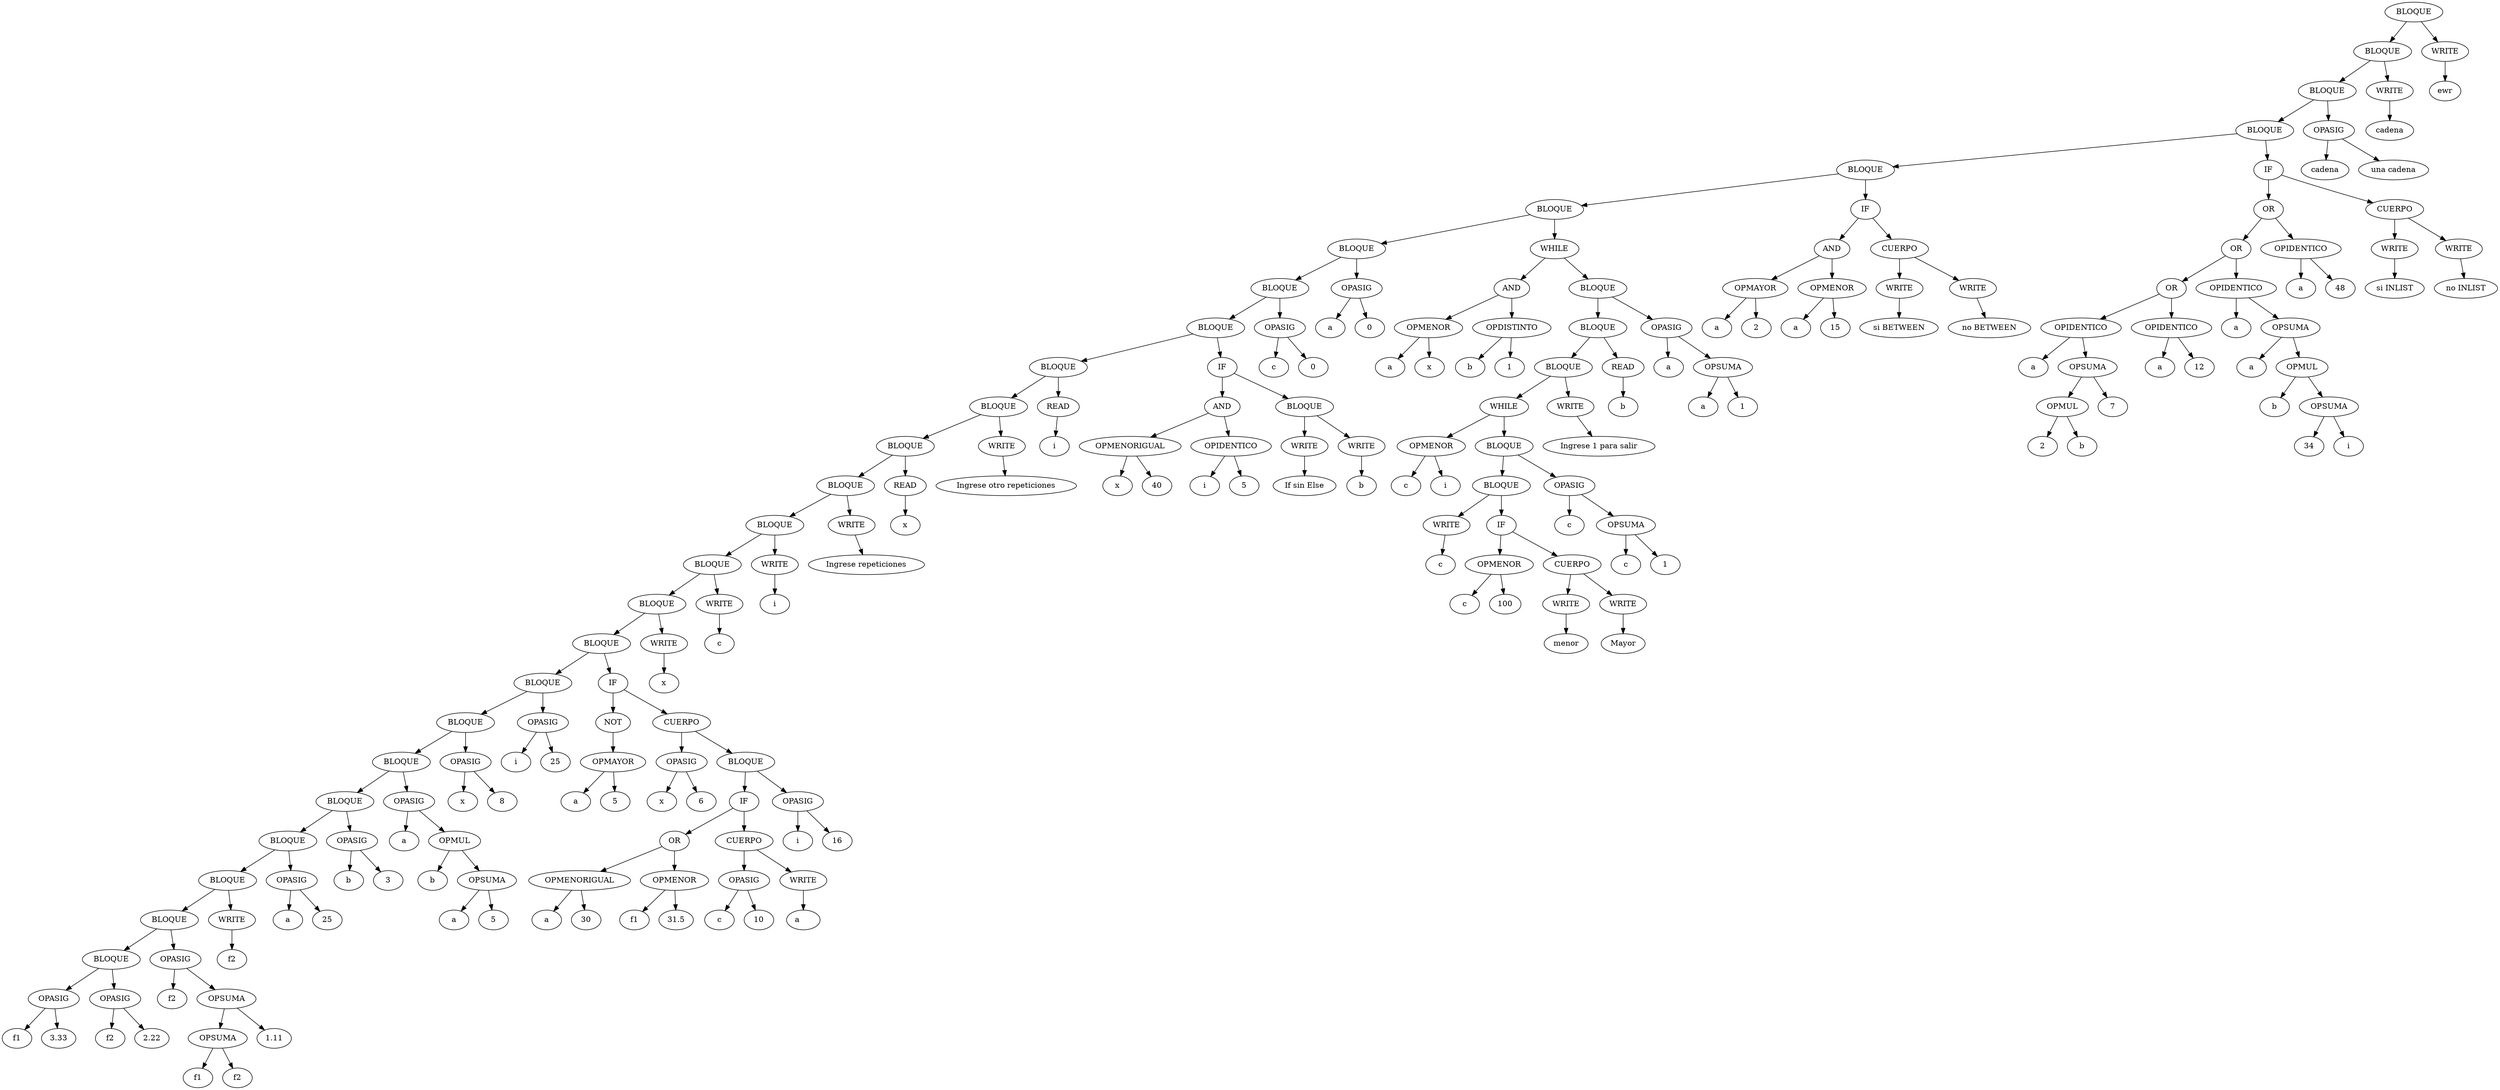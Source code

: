 digraph BST {
x0 [label=<BLOQUE>];
x1 [label=<BLOQUE>];
x0 -> x1;
x3 [label=<BLOQUE>];
x1 -> x3;
x7 [label=<BLOQUE>];
x3 -> x7;
x15 [label=<BLOQUE>];
x7 -> x15;
x31 [label=<BLOQUE>];
x15 -> x31;
x63 [label=<BLOQUE>];
x31 -> x63;
x127 [label=<BLOQUE>];
x63 -> x127;
x255 [label=<BLOQUE>];
x127 -> x255;
x511 [label=<BLOQUE>];
x255 -> x511;
x1023 [label=<BLOQUE>];
x511 -> x1023;
x2047 [label=<BLOQUE>];
x1023 -> x2047;
x4095 [label=<BLOQUE>];
x2047 -> x4095;
x8191 [label=<BLOQUE>];
x4095 -> x8191;
x16383 [label=<BLOQUE>];
x8191 -> x16383;
x32767 [label=<BLOQUE>];
x16383 -> x32767;
x65535 [label=<BLOQUE>];
x32767 -> x65535;
x131071 [label=<BLOQUE>];
x65535 -> x131071;
x262143 [label=<BLOQUE>];
x131071 -> x262143;
x524287 [label=<BLOQUE>];
x262143 -> x524287;
x1048575 [label=<BLOQUE>];
x524287 -> x1048575;
x2097151 [label=<BLOQUE>];
x1048575 -> x2097151;
x4194303 [label=<BLOQUE>];
x2097151 -> x4194303;
x8388607 [label=<BLOQUE>];
x4194303 -> x8388607;
x16777215 [label=<BLOQUE>];
x8388607 -> x16777215;
x33554431 [label=<OPASIG>];
x16777215 -> x33554431;
x67108863 [label=<f1>];
x33554431 -> x67108863;
x67108864 [label=<3.33>];
x33554431 -> x67108864;
x33554432 [label=<OPASIG>];
x16777215 -> x33554432;
x67108865 [label=<f2>];
x33554432 -> x67108865;
x67108866 [label=<2.22>];
x33554432 -> x67108866;
x16777216 [label=<OPASIG>];
x8388607 -> x16777216;
x33554433 [label=<f2>];
x16777216 -> x33554433;
x33554434 [label=<OPSUMA>];
x16777216 -> x33554434;
x67108869 [label=<OPSUMA>];
x33554434 -> x67108869;
x134217739 [label=<f1>];
x67108869 -> x134217739;
x134217740 [label=<f2>];
x67108869 -> x134217740;
x67108870 [label=<1.11>];
x33554434 -> x67108870;
x8388608 [label=<WRITE>];
x4194303 -> x8388608;
x16777217 [label=<f2>];
x8388608 -> x16777217;
x4194304 [label=<OPASIG>];
x2097151 -> x4194304;
x8388609 [label=<a>];
x4194304 -> x8388609;
x8388610 [label=<25>];
x4194304 -> x8388610;
x2097152 [label=<OPASIG>];
x1048575 -> x2097152;
x4194305 [label=<b>];
x2097152 -> x4194305;
x4194306 [label=<3>];
x2097152 -> x4194306;
x1048576 [label=<OPASIG>];
x524287 -> x1048576;
x2097153 [label=<a>];
x1048576 -> x2097153;
x2097154 [label=<OPMUL>];
x1048576 -> x2097154;
x4194309 [label=<b>];
x2097154 -> x4194309;
x4194310 [label=<OPSUMA>];
x2097154 -> x4194310;
x8388621 [label=<a>];
x4194310 -> x8388621;
x8388622 [label=<5>];
x4194310 -> x8388622;
x524288 [label=<OPASIG>];
x262143 -> x524288;
x1048577 [label=<x>];
x524288 -> x1048577;
x1048578 [label=<8>];
x524288 -> x1048578;
x262144 [label=<OPASIG>];
x131071 -> x262144;
x524289 [label=<i>];
x262144 -> x524289;
x524290 [label=<25>];
x262144 -> x524290;
x131072 [label=<IF>];
x65535 -> x131072;
x262145 [label=<NOT>];
x131072 -> x262145;
x524291 [label=<OPMAYOR>];
x262145 -> x524291;
x1048583 [label=<a>];
x524291 -> x1048583;
x1048584 [label=<5>];
x524291 -> x1048584;
x262146 [label=<CUERPO>];
x131072 -> x262146;
x524293 [label=<OPASIG>];
x262146 -> x524293;
x1048587 [label=<x>];
x524293 -> x1048587;
x1048588 [label=<6>];
x524293 -> x1048588;
x524294 [label=<BLOQUE>];
x262146 -> x524294;
x1048589 [label=<IF>];
x524294 -> x1048589;
x2097179 [label=<OR>];
x1048589 -> x2097179;
x4194359 [label=<OPMENORIGUAL>];
x2097179 -> x4194359;
x8388719 [label=<a>];
x4194359 -> x8388719;
x8388720 [label=<30>];
x4194359 -> x8388720;
x4194360 [label=<OPMENOR>];
x2097179 -> x4194360;
x8388721 [label=<f1>];
x4194360 -> x8388721;
x8388722 [label=<31.5>];
x4194360 -> x8388722;
x2097180 [label=<CUERPO>];
x1048589 -> x2097180;
x4194361 [label=<OPASIG>];
x2097180 -> x4194361;
x8388723 [label=<c>];
x4194361 -> x8388723;
x8388724 [label=<10>];
x4194361 -> x8388724;
x4194362 [label=<WRITE>];
x2097180 -> x4194362;
x8388725 [label=<a     >];
x4194362 -> x8388725;
x1048590 [label=<OPASIG>];
x524294 -> x1048590;
x2097181 [label=<i>];
x1048590 -> x2097181;
x2097182 [label=<16>];
x1048590 -> x2097182;
x65536 [label=<WRITE>];
x32767 -> x65536;
x131073 [label=<x>];
x65536 -> x131073;
x32768 [label=<WRITE>];
x16383 -> x32768;
x65537 [label=<c>];
x32768 -> x65537;
x16384 [label=<WRITE>];
x8191 -> x16384;
x32769 [label=<i>];
x16384 -> x32769;
x8192 [label=<WRITE>];
x4095 -> x8192;
x16385 [label=<Ingrese repeticiones>];
x8192 -> x16385;
x4096 [label=<READ>];
x2047 -> x4096;
x8193 [label=<x>];
x4096 -> x8193;
x2048 [label=<WRITE>];
x1023 -> x2048;
x4097 [label=<Ingrese otro repeticiones>];
x2048 -> x4097;
x1024 [label=<READ>];
x511 -> x1024;
x2049 [label=<i>];
x1024 -> x2049;
x512 [label=<IF>];
x255 -> x512;
x1025 [label=<AND>];
x512 -> x1025;
x2051 [label=<OPMENORIGUAL>];
x1025 -> x2051;
x4103 [label=<x>];
x2051 -> x4103;
x4104 [label=<40>];
x2051 -> x4104;
x2052 [label=<OPIDENTICO>];
x1025 -> x2052;
x4105 [label=<i>];
x2052 -> x4105;
x4106 [label=<5>];
x2052 -> x4106;
x1026 [label=<BLOQUE>];
x512 -> x1026;
x2053 [label=<WRITE>];
x1026 -> x2053;
x4107 [label=<If sin Else>];
x2053 -> x4107;
x2054 [label=<WRITE>];
x1026 -> x2054;
x4109 [label=<b>];
x2054 -> x4109;
x256 [label=<OPASIG>];
x127 -> x256;
x513 [label=<c>];
x256 -> x513;
x514 [label=<0>];
x256 -> x514;
x128 [label=<OPASIG>];
x63 -> x128;
x257 [label=<a>];
x128 -> x257;
x258 [label=<0>];
x128 -> x258;
x64 [label=<WHILE>];
x31 -> x64;
x129 [label=<AND>];
x64 -> x129;
x259 [label=<OPMENOR>];
x129 -> x259;
x519 [label=<a>];
x259 -> x519;
x520 [label=<x>];
x259 -> x520;
x260 [label=<OPDISTINTO>];
x129 -> x260;
x521 [label=<b>];
x260 -> x521;
x522 [label=<1>];
x260 -> x522;
x130 [label=<BLOQUE>];
x64 -> x130;
x261 [label=<BLOQUE>];
x130 -> x261;
x523 [label=<BLOQUE>];
x261 -> x523;
x1047 [label=<WHILE>];
x523 -> x1047;
x2095 [label=<OPMENOR>];
x1047 -> x2095;
x4191 [label=<c>];
x2095 -> x4191;
x4192 [label=<i>];
x2095 -> x4192;
x2096 [label=<BLOQUE>];
x1047 -> x2096;
x4193 [label=<BLOQUE>];
x2096 -> x4193;
x8387 [label=<WRITE>];
x4193 -> x8387;
x16775 [label=<c>];
x8387 -> x16775;
x8388 [label=<IF>];
x4193 -> x8388;
x16777 [label=<OPMENOR>];
x8388 -> x16777;
x33555 [label=<c>];
x16777 -> x33555;
x33556 [label=<100>];
x16777 -> x33556;
x16778 [label=<CUERPO>];
x8388 -> x16778;
x33557 [label=<WRITE>];
x16778 -> x33557;
x67115 [label=<menor>];
x33557 -> x67115;
x33558 [label=<WRITE>];
x16778 -> x33558;
x67117 [label=<Mayor>];
x33558 -> x67117;
x4194 [label=<OPASIG>];
x2096 -> x4194;
x8389 [label=<c>];
x4194 -> x8389;
x8390 [label=<OPSUMA>];
x4194 -> x8390;
x16781 [label=<c>];
x8390 -> x16781;
x16782 [label=<1>];
x8390 -> x16782;
x1048 [label=<WRITE>];
x523 -> x1048;
x2097 [label=<Ingrese 1 para salir>];
x1048 -> x2097;
x524 [label=<READ>];
x261 -> x524;
x1049 [label=<b>];
x524 -> x1049;
x262 [label=<OPASIG>];
x130 -> x262;
x525 [label=<a>];
x262 -> x525;
x526 [label=<OPSUMA>];
x262 -> x526;
x1053 [label=<a>];
x526 -> x1053;
x1054 [label=<1>];
x526 -> x1054;
x32 [label=<IF>];
x15 -> x32;
x65 [label=<AND>];
x32 -> x65;
x131 [label=<OPMAYOR>];
x65 -> x131;
x263 [label=<a>];
x131 -> x263;
x264 [label=<2>];
x131 -> x264;
x132 [label=<OPMENOR>];
x65 -> x132;
x265 [label=<a>];
x132 -> x265;
x266 [label=<15>];
x132 -> x266;
x66 [label=<CUERPO>];
x32 -> x66;
x133 [label=<WRITE>];
x66 -> x133;
x267 [label=<si BETWEEN>];
x133 -> x267;
x134 [label=<WRITE>];
x66 -> x134;
x269 [label=<no BETWEEN>];
x134 -> x269;
x16 [label=<IF>];
x7 -> x16;
x33 [label=<OR>];
x16 -> x33;
x67 [label=<OR>];
x33 -> x67;
x135 [label=<OR>];
x67 -> x135;
x271 [label=<OPIDENTICO>];
x135 -> x271;
x543 [label=<a>];
x271 -> x543;
x544 [label=<OPSUMA>];
x271 -> x544;
x1089 [label=<OPMUL>];
x544 -> x1089;
x2179 [label=<2>];
x1089 -> x2179;
x2180 [label=<b>];
x1089 -> x2180;
x1090 [label=<7>];
x544 -> x1090;
x272 [label=<OPIDENTICO>];
x135 -> x272;
x545 [label=<a>];
x272 -> x545;
x546 [label=<12>];
x272 -> x546;
x136 [label=<OPIDENTICO>];
x67 -> x136;
x273 [label=<a>];
x136 -> x273;
x274 [label=<OPSUMA>];
x136 -> x274;
x549 [label=<a>];
x274 -> x549;
x550 [label=<OPMUL>];
x274 -> x550;
x1101 [label=<b>];
x550 -> x1101;
x1102 [label=<OPSUMA>];
x550 -> x1102;
x2205 [label=<34>];
x1102 -> x2205;
x2206 [label=<i>];
x1102 -> x2206;
x68 [label=<OPIDENTICO>];
x33 -> x68;
x137 [label=<a>];
x68 -> x137;
x138 [label=<48>];
x68 -> x138;
x34 [label=<CUERPO>];
x16 -> x34;
x69 [label=<WRITE>];
x34 -> x69;
x139 [label=<si INLIST>];
x69 -> x139;
x70 [label=<WRITE>];
x34 -> x70;
x141 [label=<no INLIST>];
x70 -> x141;
x8 [label=<OPASIG>];
x3 -> x8;
x17 [label=<cadena>];
x8 -> x17;
x18 [label=<una cadena>];
x8 -> x18;
x4 [label=<WRITE>];
x1 -> x4;
x9 [label=<cadena>];
x4 -> x9;
x2 [label=<WRITE>];
x0 -> x2;
x5 [label=<ewr>];
x2 -> x5;
}